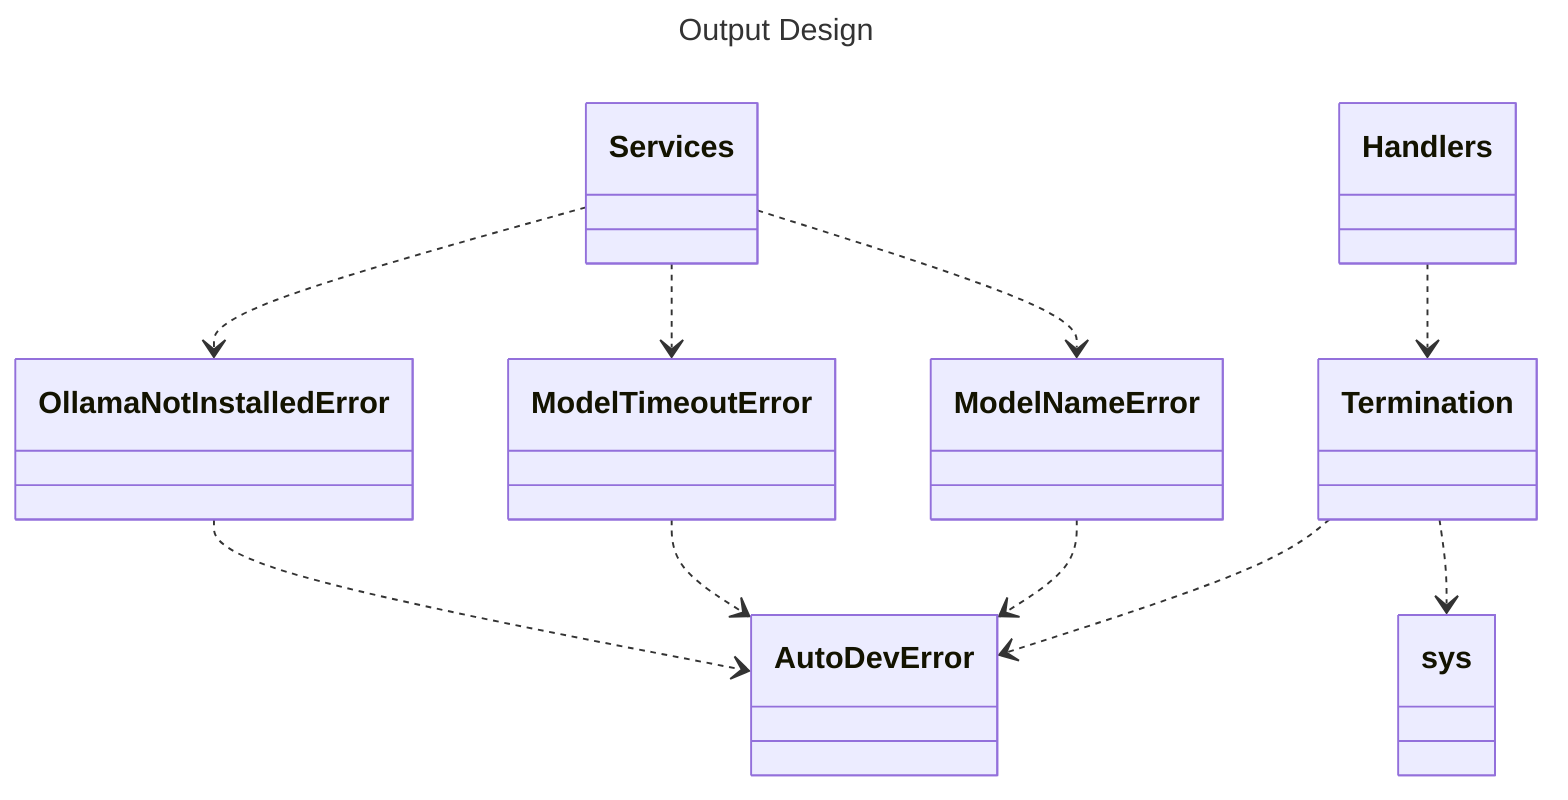 ---
title: Output Design
---
classDiagram

    OllamaNotInstalledError ..> AutoDevError
    ModelTimeoutError ..> AutoDevError
    ModelNameError ..> AutoDevError

    Services ..> OllamaNotInstalledError
    Services ..> ModelTimeoutError
    Services ..> ModelNameError

    Termination ..> AutoDevError
    Termination ..> sys

    Handlers ..> Termination